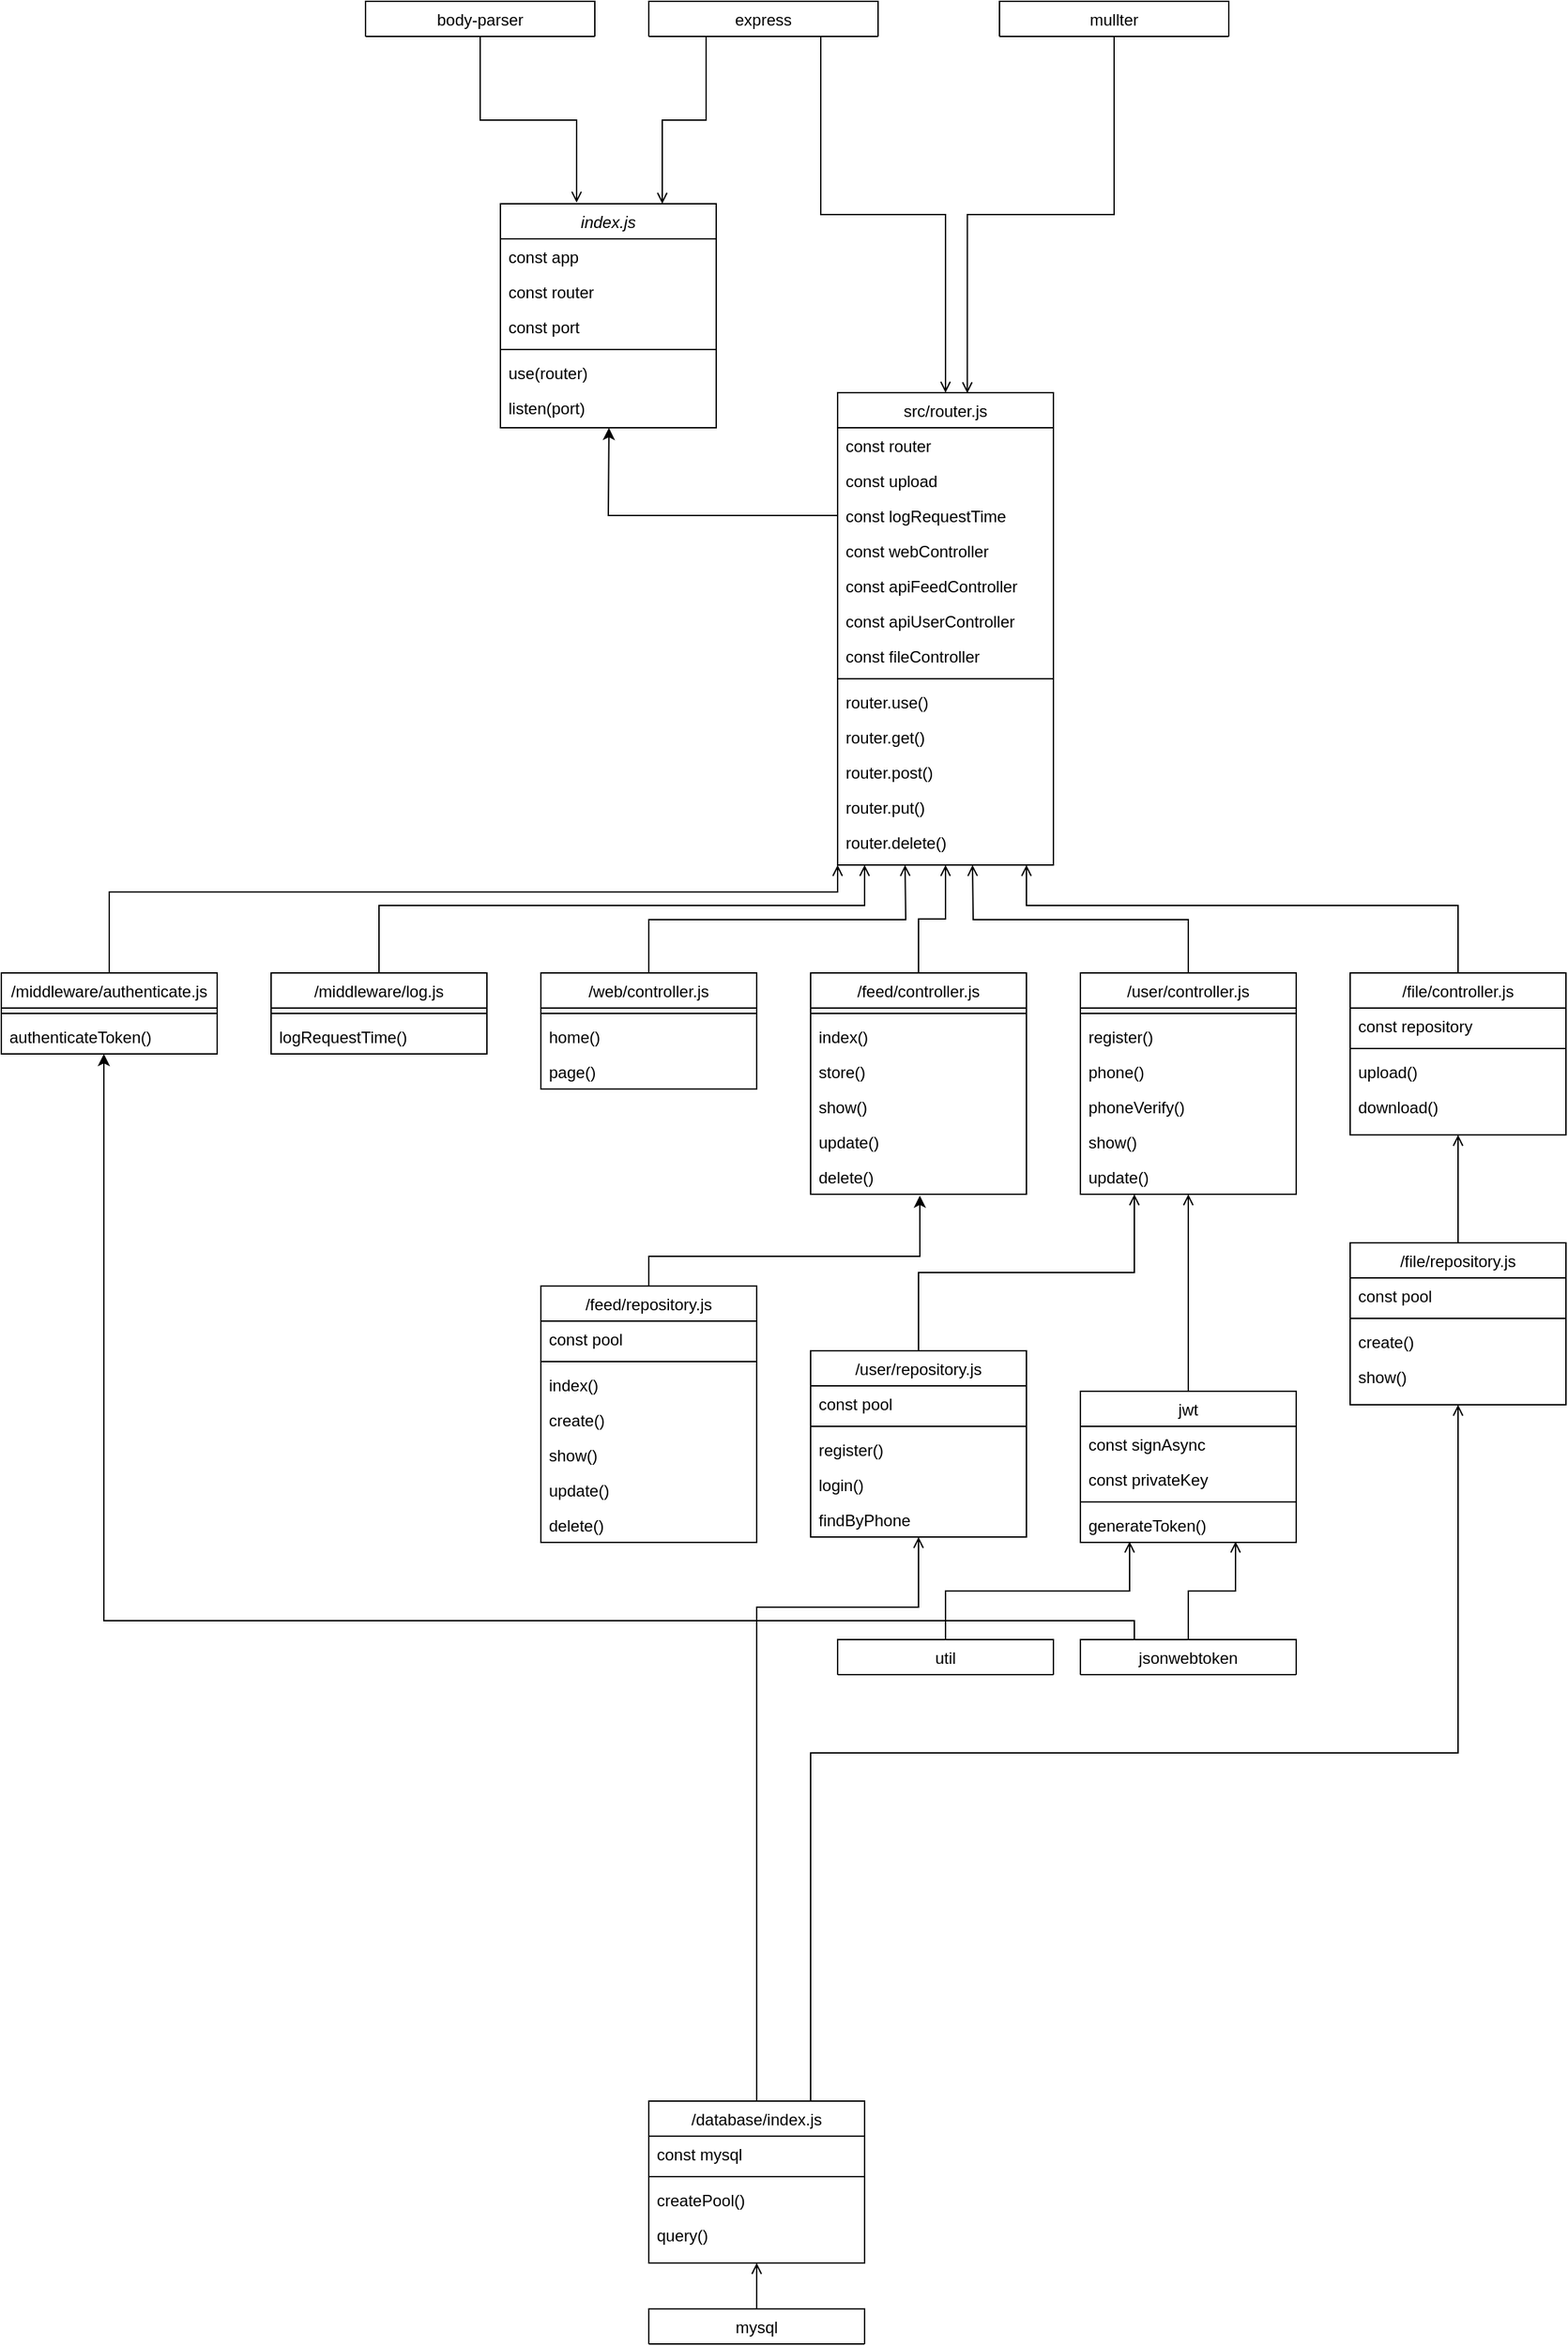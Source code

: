 <mxfile version="26.0.6">
  <diagram id="C5RBs43oDa-KdzZeNtuy" name="Page-1">
    <mxGraphModel dx="1434" dy="795" grid="1" gridSize="10" guides="1" tooltips="1" connect="1" arrows="1" fold="1" page="1" pageScale="1" pageWidth="3300" pageHeight="4681" math="0" shadow="0">
      <root>
        <mxCell id="WIyWlLk6GJQsqaUBKTNV-0" />
        <mxCell id="WIyWlLk6GJQsqaUBKTNV-1" parent="WIyWlLk6GJQsqaUBKTNV-0" />
        <mxCell id="zkfFHV4jXpPFQw0GAbJ--0" value="index.js" style="swimlane;fontStyle=2;align=center;verticalAlign=top;childLayout=stackLayout;horizontal=1;startSize=26;horizontalStack=0;resizeParent=1;resizeLast=0;collapsible=1;marginBottom=0;rounded=0;shadow=0;strokeWidth=1;" parent="WIyWlLk6GJQsqaUBKTNV-1" vertex="1">
          <mxGeometry x="1130" y="390" width="160" height="166" as="geometry">
            <mxRectangle x="220" y="120" width="160" height="26" as="alternateBounds" />
          </mxGeometry>
        </mxCell>
        <mxCell id="pg-4rCs7CACNfMRYz6-c-14" value="const app" style="text;align=left;verticalAlign=top;spacingLeft=4;spacingRight=4;overflow=hidden;rotatable=0;points=[[0,0.5],[1,0.5]];portConstraint=eastwest;rounded=0;shadow=0;html=0;" parent="zkfFHV4jXpPFQw0GAbJ--0" vertex="1">
          <mxGeometry y="26" width="160" height="26" as="geometry" />
        </mxCell>
        <mxCell id="zkfFHV4jXpPFQw0GAbJ--2" value="const router" style="text;align=left;verticalAlign=top;spacingLeft=4;spacingRight=4;overflow=hidden;rotatable=0;points=[[0,0.5],[1,0.5]];portConstraint=eastwest;rounded=0;shadow=0;html=0;" parent="zkfFHV4jXpPFQw0GAbJ--0" vertex="1">
          <mxGeometry y="52" width="160" height="26" as="geometry" />
        </mxCell>
        <mxCell id="zkfFHV4jXpPFQw0GAbJ--3" value="const port" style="text;align=left;verticalAlign=top;spacingLeft=4;spacingRight=4;overflow=hidden;rotatable=0;points=[[0,0.5],[1,0.5]];portConstraint=eastwest;rounded=0;shadow=0;html=0;" parent="zkfFHV4jXpPFQw0GAbJ--0" vertex="1">
          <mxGeometry y="78" width="160" height="26" as="geometry" />
        </mxCell>
        <mxCell id="zkfFHV4jXpPFQw0GAbJ--4" value="" style="line;html=1;strokeWidth=1;align=left;verticalAlign=middle;spacingTop=-1;spacingLeft=3;spacingRight=3;rotatable=0;labelPosition=right;points=[];portConstraint=eastwest;" parent="zkfFHV4jXpPFQw0GAbJ--0" vertex="1">
          <mxGeometry y="104" width="160" height="8" as="geometry" />
        </mxCell>
        <mxCell id="zkfFHV4jXpPFQw0GAbJ--5" value="use(router)" style="text;align=left;verticalAlign=top;spacingLeft=4;spacingRight=4;overflow=hidden;rotatable=0;points=[[0,0.5],[1,0.5]];portConstraint=eastwest;" parent="zkfFHV4jXpPFQw0GAbJ--0" vertex="1">
          <mxGeometry y="112" width="160" height="26" as="geometry" />
        </mxCell>
        <mxCell id="pg-4rCs7CACNfMRYz6-c-13" value="listen(port)" style="text;align=left;verticalAlign=top;spacingLeft=4;spacingRight=4;overflow=hidden;rotatable=0;points=[[0,0.5],[1,0.5]];portConstraint=eastwest;" parent="zkfFHV4jXpPFQw0GAbJ--0" vertex="1">
          <mxGeometry y="138" width="160" height="28" as="geometry" />
        </mxCell>
        <mxCell id="LsEuCI_JQlObT_N9aFhw-68" style="edgeStyle=orthogonalEdgeStyle;rounded=0;orthogonalLoop=1;jettySize=auto;html=1;exitX=0.5;exitY=0;exitDx=0;exitDy=0;endArrow=open;endFill=0;" parent="WIyWlLk6GJQsqaUBKTNV-1" source="zkfFHV4jXpPFQw0GAbJ--13" edge="1">
          <mxGeometry relative="1" as="geometry">
            <mxPoint x="1430" y="880" as="targetPoint" />
          </mxGeometry>
        </mxCell>
        <mxCell id="zkfFHV4jXpPFQw0GAbJ--13" value="/web/controller.js" style="swimlane;fontStyle=0;align=center;verticalAlign=top;childLayout=stackLayout;horizontal=1;startSize=26;horizontalStack=0;resizeParent=1;resizeLast=0;collapsible=1;marginBottom=0;rounded=0;shadow=0;strokeWidth=1;" parent="WIyWlLk6GJQsqaUBKTNV-1" vertex="1">
          <mxGeometry x="1160" y="960" width="160" height="86" as="geometry">
            <mxRectangle x="340" y="380" width="170" height="26" as="alternateBounds" />
          </mxGeometry>
        </mxCell>
        <mxCell id="zkfFHV4jXpPFQw0GAbJ--15" value="" style="line;html=1;strokeWidth=1;align=left;verticalAlign=middle;spacingTop=-1;spacingLeft=3;spacingRight=3;rotatable=0;labelPosition=right;points=[];portConstraint=eastwest;" parent="zkfFHV4jXpPFQw0GAbJ--13" vertex="1">
          <mxGeometry y="26" width="160" height="8" as="geometry" />
        </mxCell>
        <mxCell id="LsEuCI_JQlObT_N9aFhw-5" value="home()" style="text;align=left;verticalAlign=top;spacingLeft=4;spacingRight=4;overflow=hidden;rotatable=0;points=[[0,0.5],[1,0.5]];portConstraint=eastwest;" parent="zkfFHV4jXpPFQw0GAbJ--13" vertex="1">
          <mxGeometry y="34" width="160" height="26" as="geometry" />
        </mxCell>
        <mxCell id="LsEuCI_JQlObT_N9aFhw-20" value="page()" style="text;align=left;verticalAlign=top;spacingLeft=4;spacingRight=4;overflow=hidden;rotatable=0;points=[[0,0.5],[1,0.5]];portConstraint=eastwest;" parent="zkfFHV4jXpPFQw0GAbJ--13" vertex="1">
          <mxGeometry y="60" width="160" height="26" as="geometry" />
        </mxCell>
        <mxCell id="zkfFHV4jXpPFQw0GAbJ--17" value="src/router.js" style="swimlane;fontStyle=0;align=center;verticalAlign=top;childLayout=stackLayout;horizontal=1;startSize=26;horizontalStack=0;resizeParent=1;resizeLast=0;collapsible=1;marginBottom=0;rounded=0;shadow=0;strokeWidth=1;" parent="WIyWlLk6GJQsqaUBKTNV-1" vertex="1">
          <mxGeometry x="1380" y="530" width="160" height="350" as="geometry">
            <mxRectangle x="550" y="140" width="160" height="26" as="alternateBounds" />
          </mxGeometry>
        </mxCell>
        <mxCell id="zkfFHV4jXpPFQw0GAbJ--18" value="const router" style="text;align=left;verticalAlign=top;spacingLeft=4;spacingRight=4;overflow=hidden;rotatable=0;points=[[0,0.5],[1,0.5]];portConstraint=eastwest;" parent="zkfFHV4jXpPFQw0GAbJ--17" vertex="1">
          <mxGeometry y="26" width="160" height="26" as="geometry" />
        </mxCell>
        <mxCell id="zkfFHV4jXpPFQw0GAbJ--19" value="const upload" style="text;align=left;verticalAlign=top;spacingLeft=4;spacingRight=4;overflow=hidden;rotatable=0;points=[[0,0.5],[1,0.5]];portConstraint=eastwest;rounded=0;shadow=0;html=0;" parent="zkfFHV4jXpPFQw0GAbJ--17" vertex="1">
          <mxGeometry y="52" width="160" height="26" as="geometry" />
        </mxCell>
        <mxCell id="LsEuCI_JQlObT_N9aFhw-19" value="const logRequestTime" style="text;align=left;verticalAlign=top;spacingLeft=4;spacingRight=4;overflow=hidden;rotatable=0;points=[[0,0.5],[1,0.5]];portConstraint=eastwest;rounded=0;shadow=0;html=0;" parent="zkfFHV4jXpPFQw0GAbJ--17" vertex="1">
          <mxGeometry y="78" width="160" height="26" as="geometry" />
        </mxCell>
        <mxCell id="zkfFHV4jXpPFQw0GAbJ--20" value="const webController" style="text;align=left;verticalAlign=top;spacingLeft=4;spacingRight=4;overflow=hidden;rotatable=0;points=[[0,0.5],[1,0.5]];portConstraint=eastwest;rounded=0;shadow=0;html=0;" parent="zkfFHV4jXpPFQw0GAbJ--17" vertex="1">
          <mxGeometry y="104" width="160" height="26" as="geometry" />
        </mxCell>
        <mxCell id="zkfFHV4jXpPFQw0GAbJ--21" value="const apiFeedController" style="text;align=left;verticalAlign=top;spacingLeft=4;spacingRight=4;overflow=hidden;rotatable=0;points=[[0,0.5],[1,0.5]];portConstraint=eastwest;rounded=0;shadow=0;html=0;" parent="zkfFHV4jXpPFQw0GAbJ--17" vertex="1">
          <mxGeometry y="130" width="160" height="26" as="geometry" />
        </mxCell>
        <mxCell id="zkfFHV4jXpPFQw0GAbJ--22" value="const apiUserController" style="text;align=left;verticalAlign=top;spacingLeft=4;spacingRight=4;overflow=hidden;rotatable=0;points=[[0,0.5],[1,0.5]];portConstraint=eastwest;rounded=0;shadow=0;html=0;" parent="zkfFHV4jXpPFQw0GAbJ--17" vertex="1">
          <mxGeometry y="156" width="160" height="26" as="geometry" />
        </mxCell>
        <mxCell id="LsEuCI_JQlObT_N9aFhw-1" value="const fileController" style="text;align=left;verticalAlign=top;spacingLeft=4;spacingRight=4;overflow=hidden;rotatable=0;points=[[0,0.5],[1,0.5]];portConstraint=eastwest;rounded=0;shadow=0;html=0;" parent="zkfFHV4jXpPFQw0GAbJ--17" vertex="1">
          <mxGeometry y="182" width="160" height="26" as="geometry" />
        </mxCell>
        <mxCell id="zkfFHV4jXpPFQw0GAbJ--23" value="" style="line;html=1;strokeWidth=1;align=left;verticalAlign=middle;spacingTop=-1;spacingLeft=3;spacingRight=3;rotatable=0;labelPosition=right;points=[];portConstraint=eastwest;" parent="zkfFHV4jXpPFQw0GAbJ--17" vertex="1">
          <mxGeometry y="208" width="160" height="8" as="geometry" />
        </mxCell>
        <mxCell id="zkfFHV4jXpPFQw0GAbJ--24" value="router.use()" style="text;align=left;verticalAlign=top;spacingLeft=4;spacingRight=4;overflow=hidden;rotatable=0;points=[[0,0.5],[1,0.5]];portConstraint=eastwest;" parent="zkfFHV4jXpPFQw0GAbJ--17" vertex="1">
          <mxGeometry y="216" width="160" height="26" as="geometry" />
        </mxCell>
        <mxCell id="zkfFHV4jXpPFQw0GAbJ--25" value="router.get()" style="text;align=left;verticalAlign=top;spacingLeft=4;spacingRight=4;overflow=hidden;rotatable=0;points=[[0,0.5],[1,0.5]];portConstraint=eastwest;" parent="zkfFHV4jXpPFQw0GAbJ--17" vertex="1">
          <mxGeometry y="242" width="160" height="26" as="geometry" />
        </mxCell>
        <mxCell id="LsEuCI_JQlObT_N9aFhw-2" value="router.post()" style="text;align=left;verticalAlign=top;spacingLeft=4;spacingRight=4;overflow=hidden;rotatable=0;points=[[0,0.5],[1,0.5]];portConstraint=eastwest;" parent="zkfFHV4jXpPFQw0GAbJ--17" vertex="1">
          <mxGeometry y="268" width="160" height="26" as="geometry" />
        </mxCell>
        <mxCell id="LsEuCI_JQlObT_N9aFhw-3" value="router.put()" style="text;align=left;verticalAlign=top;spacingLeft=4;spacingRight=4;overflow=hidden;rotatable=0;points=[[0,0.5],[1,0.5]];portConstraint=eastwest;" parent="zkfFHV4jXpPFQw0GAbJ--17" vertex="1">
          <mxGeometry y="294" width="160" height="26" as="geometry" />
        </mxCell>
        <mxCell id="LsEuCI_JQlObT_N9aFhw-4" value="router.delete()" style="text;align=left;verticalAlign=top;spacingLeft=4;spacingRight=4;overflow=hidden;rotatable=0;points=[[0,0.5],[1,0.5]];portConstraint=eastwest;" parent="zkfFHV4jXpPFQw0GAbJ--17" vertex="1">
          <mxGeometry y="320" width="160" height="22" as="geometry" />
        </mxCell>
        <mxCell id="pg-4rCs7CACNfMRYz6-c-5" value="express" style="swimlane;fontStyle=0;align=center;verticalAlign=top;childLayout=stackLayout;horizontal=1;startSize=26;horizontalStack=0;resizeParent=1;resizeLast=0;collapsible=1;marginBottom=0;rounded=0;shadow=0;strokeWidth=1;" parent="WIyWlLk6GJQsqaUBKTNV-1" vertex="1" collapsed="1">
          <mxGeometry x="1240" y="240" width="170" height="26" as="geometry">
            <mxRectangle x="540" y="410" width="160" height="70" as="alternateBounds" />
          </mxGeometry>
        </mxCell>
        <mxCell id="pg-4rCs7CACNfMRYz6-c-7" value="" style="line;html=1;strokeWidth=1;align=left;verticalAlign=middle;spacingTop=-1;spacingLeft=3;spacingRight=3;rotatable=0;labelPosition=right;points=[];portConstraint=eastwest;" parent="pg-4rCs7CACNfMRYz6-c-5" vertex="1">
          <mxGeometry y="26" width="160" height="8" as="geometry" />
        </mxCell>
        <mxCell id="pg-4rCs7CACNfMRYz6-c-8" value="body-parser" style="swimlane;fontStyle=0;align=center;verticalAlign=top;childLayout=stackLayout;horizontal=1;startSize=26;horizontalStack=0;resizeParent=1;resizeLast=0;collapsible=1;marginBottom=0;rounded=0;shadow=0;strokeWidth=1;" parent="WIyWlLk6GJQsqaUBKTNV-1" vertex="1" collapsed="1">
          <mxGeometry x="1030" y="240" width="170" height="26" as="geometry">
            <mxRectangle x="500" y="410" width="160" height="90" as="alternateBounds" />
          </mxGeometry>
        </mxCell>
        <mxCell id="pg-4rCs7CACNfMRYz6-c-10" value="" style="line;html=1;strokeWidth=1;align=left;verticalAlign=middle;spacingTop=-1;spacingLeft=3;spacingRight=3;rotatable=0;labelPosition=right;points=[];portConstraint=eastwest;" parent="pg-4rCs7CACNfMRYz6-c-8" vertex="1">
          <mxGeometry y="26" width="160" height="8" as="geometry" />
        </mxCell>
        <mxCell id="pg-4rCs7CACNfMRYz6-c-18" value="" style="endArrow=open;html=1;rounded=0;exitX=0.25;exitY=1;exitDx=0;exitDy=0;entryX=0.75;entryY=0;entryDx=0;entryDy=0;edgeStyle=orthogonalEdgeStyle;endFill=0;" parent="WIyWlLk6GJQsqaUBKTNV-1" source="pg-4rCs7CACNfMRYz6-c-5" target="zkfFHV4jXpPFQw0GAbJ--0" edge="1">
          <mxGeometry width="50" height="50" relative="1" as="geometry">
            <mxPoint x="1260" y="370" as="sourcePoint" />
            <mxPoint x="1330" y="360" as="targetPoint" />
          </mxGeometry>
        </mxCell>
        <mxCell id="pg-4rCs7CACNfMRYz6-c-19" value="" style="endArrow=open;html=1;rounded=0;exitX=0.5;exitY=1;exitDx=0;exitDy=0;entryX=0.353;entryY=-0.005;entryDx=0;entryDy=0;edgeStyle=orthogonalEdgeStyle;endFill=0;entryPerimeter=0;" parent="WIyWlLk6GJQsqaUBKTNV-1" source="pg-4rCs7CACNfMRYz6-c-8" target="zkfFHV4jXpPFQw0GAbJ--0" edge="1">
          <mxGeometry width="50" height="50" relative="1" as="geometry">
            <mxPoint x="1183" y="310" as="sourcePoint" />
            <mxPoint x="1150" y="434" as="targetPoint" />
          </mxGeometry>
        </mxCell>
        <mxCell id="pg-4rCs7CACNfMRYz6-c-20" value="" style="endArrow=open;html=1;rounded=0;exitX=0.75;exitY=1;exitDx=0;exitDy=0;edgeStyle=orthogonalEdgeStyle;endFill=0;entryX=0.5;entryY=0;entryDx=0;entryDy=0;" parent="WIyWlLk6GJQsqaUBKTNV-1" source="pg-4rCs7CACNfMRYz6-c-5" target="zkfFHV4jXpPFQw0GAbJ--17" edge="1">
          <mxGeometry width="50" height="50" relative="1" as="geometry">
            <mxPoint x="1293" y="276" as="sourcePoint" />
            <mxPoint x="1470" y="370" as="targetPoint" />
          </mxGeometry>
        </mxCell>
        <mxCell id="LsEuCI_JQlObT_N9aFhw-0" value="" style="endArrow=classic;html=1;rounded=0;entryX=0.503;entryY=1.002;entryDx=0;entryDy=0;entryPerimeter=0;exitX=0;exitY=0.5;exitDx=0;exitDy=0;" parent="WIyWlLk6GJQsqaUBKTNV-1" source="LsEuCI_JQlObT_N9aFhw-19" target="pg-4rCs7CACNfMRYz6-c-13" edge="1">
          <mxGeometry width="50" height="50" relative="1" as="geometry">
            <mxPoint x="1300" y="670" as="sourcePoint" />
            <mxPoint x="1230" y="480" as="targetPoint" />
            <Array as="points">
              <mxPoint x="1210" y="621" />
            </Array>
          </mxGeometry>
        </mxCell>
        <mxCell id="LsEuCI_JQlObT_N9aFhw-65" style="edgeStyle=orthogonalEdgeStyle;rounded=0;orthogonalLoop=1;jettySize=auto;html=1;exitX=0.5;exitY=0;exitDx=0;exitDy=0;endArrow=open;endFill=0;entryX=0.5;entryY=1;entryDx=0;entryDy=0;" parent="WIyWlLk6GJQsqaUBKTNV-1" source="LsEuCI_JQlObT_N9aFhw-21" target="zkfFHV4jXpPFQw0GAbJ--17" edge="1">
          <mxGeometry relative="1" as="geometry">
            <mxPoint x="1440" y="880" as="targetPoint" />
          </mxGeometry>
        </mxCell>
        <mxCell id="LsEuCI_JQlObT_N9aFhw-21" value="/feed/controller.js" style="swimlane;fontStyle=0;align=center;verticalAlign=top;childLayout=stackLayout;horizontal=1;startSize=26;horizontalStack=0;resizeParent=1;resizeLast=0;collapsible=1;marginBottom=0;rounded=0;shadow=0;strokeWidth=1;" parent="WIyWlLk6GJQsqaUBKTNV-1" vertex="1">
          <mxGeometry x="1360" y="960" width="160" height="164" as="geometry">
            <mxRectangle x="340" y="380" width="170" height="26" as="alternateBounds" />
          </mxGeometry>
        </mxCell>
        <mxCell id="LsEuCI_JQlObT_N9aFhw-22" value="" style="line;html=1;strokeWidth=1;align=left;verticalAlign=middle;spacingTop=-1;spacingLeft=3;spacingRight=3;rotatable=0;labelPosition=right;points=[];portConstraint=eastwest;" parent="LsEuCI_JQlObT_N9aFhw-21" vertex="1">
          <mxGeometry y="26" width="160" height="8" as="geometry" />
        </mxCell>
        <mxCell id="LsEuCI_JQlObT_N9aFhw-23" value="index()" style="text;align=left;verticalAlign=top;spacingLeft=4;spacingRight=4;overflow=hidden;rotatable=0;points=[[0,0.5],[1,0.5]];portConstraint=eastwest;" parent="LsEuCI_JQlObT_N9aFhw-21" vertex="1">
          <mxGeometry y="34" width="160" height="26" as="geometry" />
        </mxCell>
        <mxCell id="LsEuCI_JQlObT_N9aFhw-24" value="store()" style="text;align=left;verticalAlign=top;spacingLeft=4;spacingRight=4;overflow=hidden;rotatable=0;points=[[0,0.5],[1,0.5]];portConstraint=eastwest;" parent="LsEuCI_JQlObT_N9aFhw-21" vertex="1">
          <mxGeometry y="60" width="160" height="26" as="geometry" />
        </mxCell>
        <mxCell id="LsEuCI_JQlObT_N9aFhw-26" value="show()" style="text;align=left;verticalAlign=top;spacingLeft=4;spacingRight=4;overflow=hidden;rotatable=0;points=[[0,0.5],[1,0.5]];portConstraint=eastwest;" parent="LsEuCI_JQlObT_N9aFhw-21" vertex="1">
          <mxGeometry y="86" width="160" height="26" as="geometry" />
        </mxCell>
        <mxCell id="LsEuCI_JQlObT_N9aFhw-33" value="update()" style="text;align=left;verticalAlign=top;spacingLeft=4;spacingRight=4;overflow=hidden;rotatable=0;points=[[0,0.5],[1,0.5]];portConstraint=eastwest;" parent="LsEuCI_JQlObT_N9aFhw-21" vertex="1">
          <mxGeometry y="112" width="160" height="26" as="geometry" />
        </mxCell>
        <mxCell id="LsEuCI_JQlObT_N9aFhw-25" value="delete()" style="text;align=left;verticalAlign=top;spacingLeft=4;spacingRight=4;overflow=hidden;rotatable=0;points=[[0,0.5],[1,0.5]];portConstraint=eastwest;" parent="LsEuCI_JQlObT_N9aFhw-21" vertex="1">
          <mxGeometry y="138" width="160" height="26" as="geometry" />
        </mxCell>
        <mxCell id="LsEuCI_JQlObT_N9aFhw-67" style="edgeStyle=orthogonalEdgeStyle;rounded=0;orthogonalLoop=1;jettySize=auto;html=1;exitX=0.5;exitY=0;exitDx=0;exitDy=0;endArrow=open;endFill=0;" parent="WIyWlLk6GJQsqaUBKTNV-1" source="LsEuCI_JQlObT_N9aFhw-34" edge="1">
          <mxGeometry relative="1" as="geometry">
            <mxPoint x="1480.0" y="880" as="targetPoint" />
          </mxGeometry>
        </mxCell>
        <mxCell id="LsEuCI_JQlObT_N9aFhw-34" value="/user/controller.js" style="swimlane;fontStyle=0;align=center;verticalAlign=top;childLayout=stackLayout;horizontal=1;startSize=26;horizontalStack=0;resizeParent=1;resizeLast=0;collapsible=1;marginBottom=0;rounded=0;shadow=0;strokeWidth=1;" parent="WIyWlLk6GJQsqaUBKTNV-1" vertex="1">
          <mxGeometry x="1560" y="960" width="160" height="164" as="geometry">
            <mxRectangle x="340" y="380" width="170" height="26" as="alternateBounds" />
          </mxGeometry>
        </mxCell>
        <mxCell id="LsEuCI_JQlObT_N9aFhw-35" value="" style="line;html=1;strokeWidth=1;align=left;verticalAlign=middle;spacingTop=-1;spacingLeft=3;spacingRight=3;rotatable=0;labelPosition=right;points=[];portConstraint=eastwest;" parent="LsEuCI_JQlObT_N9aFhw-34" vertex="1">
          <mxGeometry y="26" width="160" height="8" as="geometry" />
        </mxCell>
        <mxCell id="LsEuCI_JQlObT_N9aFhw-36" value="register()" style="text;align=left;verticalAlign=top;spacingLeft=4;spacingRight=4;overflow=hidden;rotatable=0;points=[[0,0.5],[1,0.5]];portConstraint=eastwest;" parent="LsEuCI_JQlObT_N9aFhw-34" vertex="1">
          <mxGeometry y="34" width="160" height="26" as="geometry" />
        </mxCell>
        <mxCell id="LsEuCI_JQlObT_N9aFhw-37" value="phone()" style="text;align=left;verticalAlign=top;spacingLeft=4;spacingRight=4;overflow=hidden;rotatable=0;points=[[0,0.5],[1,0.5]];portConstraint=eastwest;" parent="LsEuCI_JQlObT_N9aFhw-34" vertex="1">
          <mxGeometry y="60" width="160" height="26" as="geometry" />
        </mxCell>
        <mxCell id="LsEuCI_JQlObT_N9aFhw-38" value="phoneVerify()" style="text;align=left;verticalAlign=top;spacingLeft=4;spacingRight=4;overflow=hidden;rotatable=0;points=[[0,0.5],[1,0.5]];portConstraint=eastwest;" parent="LsEuCI_JQlObT_N9aFhw-34" vertex="1">
          <mxGeometry y="86" width="160" height="26" as="geometry" />
        </mxCell>
        <mxCell id="LsEuCI_JQlObT_N9aFhw-39" value="show()" style="text;align=left;verticalAlign=top;spacingLeft=4;spacingRight=4;overflow=hidden;rotatable=0;points=[[0,0.5],[1,0.5]];portConstraint=eastwest;" parent="LsEuCI_JQlObT_N9aFhw-34" vertex="1">
          <mxGeometry y="112" width="160" height="26" as="geometry" />
        </mxCell>
        <mxCell id="LsEuCI_JQlObT_N9aFhw-40" value="update()" style="text;align=left;verticalAlign=top;spacingLeft=4;spacingRight=4;overflow=hidden;rotatable=0;points=[[0,0.5],[1,0.5]];portConstraint=eastwest;" parent="LsEuCI_JQlObT_N9aFhw-34" vertex="1">
          <mxGeometry y="138" width="160" height="26" as="geometry" />
        </mxCell>
        <mxCell id="LsEuCI_JQlObT_N9aFhw-70" style="edgeStyle=orthogonalEdgeStyle;rounded=0;orthogonalLoop=1;jettySize=auto;html=1;exitX=0.5;exitY=0;exitDx=0;exitDy=0;endArrow=open;endFill=0;" parent="WIyWlLk6GJQsqaUBKTNV-1" source="LsEuCI_JQlObT_N9aFhw-41" edge="1">
          <mxGeometry relative="1" as="geometry">
            <mxPoint x="1520" y="880" as="targetPoint" />
            <Array as="points">
              <mxPoint x="1840" y="910" />
              <mxPoint x="1520" y="910" />
            </Array>
          </mxGeometry>
        </mxCell>
        <mxCell id="LsEuCI_JQlObT_N9aFhw-41" value="/file/controller.js" style="swimlane;fontStyle=0;align=center;verticalAlign=top;childLayout=stackLayout;horizontal=1;startSize=26;horizontalStack=0;resizeParent=1;resizeLast=0;collapsible=1;marginBottom=0;rounded=0;shadow=0;strokeWidth=1;" parent="WIyWlLk6GJQsqaUBKTNV-1" vertex="1">
          <mxGeometry x="1760" y="960" width="160" height="120" as="geometry">
            <mxRectangle x="340" y="380" width="170" height="26" as="alternateBounds" />
          </mxGeometry>
        </mxCell>
        <mxCell id="LsEuCI_JQlObT_N9aFhw-48" value="const repository" style="text;align=left;verticalAlign=top;spacingLeft=4;spacingRight=4;overflow=hidden;rotatable=0;points=[[0,0.5],[1,0.5]];portConstraint=eastwest;" parent="LsEuCI_JQlObT_N9aFhw-41" vertex="1">
          <mxGeometry y="26" width="160" height="26" as="geometry" />
        </mxCell>
        <mxCell id="LsEuCI_JQlObT_N9aFhw-42" value="" style="line;html=1;strokeWidth=1;align=left;verticalAlign=middle;spacingTop=-1;spacingLeft=3;spacingRight=3;rotatable=0;labelPosition=right;points=[];portConstraint=eastwest;" parent="LsEuCI_JQlObT_N9aFhw-41" vertex="1">
          <mxGeometry y="52" width="160" height="8" as="geometry" />
        </mxCell>
        <mxCell id="LsEuCI_JQlObT_N9aFhw-43" value="upload()" style="text;align=left;verticalAlign=top;spacingLeft=4;spacingRight=4;overflow=hidden;rotatable=0;points=[[0,0.5],[1,0.5]];portConstraint=eastwest;" parent="LsEuCI_JQlObT_N9aFhw-41" vertex="1">
          <mxGeometry y="60" width="160" height="26" as="geometry" />
        </mxCell>
        <mxCell id="LsEuCI_JQlObT_N9aFhw-44" value="download()" style="text;align=left;verticalAlign=top;spacingLeft=4;spacingRight=4;overflow=hidden;rotatable=0;points=[[0,0.5],[1,0.5]];portConstraint=eastwest;" parent="LsEuCI_JQlObT_N9aFhw-41" vertex="1">
          <mxGeometry y="86" width="160" height="26" as="geometry" />
        </mxCell>
        <mxCell id="LsEuCI_JQlObT_N9aFhw-62" style="edgeStyle=orthogonalEdgeStyle;rounded=0;orthogonalLoop=1;jettySize=auto;html=1;exitX=0.5;exitY=0;exitDx=0;exitDy=0;entryX=0.5;entryY=1;entryDx=0;entryDy=0;endArrow=open;endFill=0;" parent="WIyWlLk6GJQsqaUBKTNV-1" source="LsEuCI_JQlObT_N9aFhw-50" target="LsEuCI_JQlObT_N9aFhw-41" edge="1">
          <mxGeometry relative="1" as="geometry" />
        </mxCell>
        <mxCell id="LsEuCI_JQlObT_N9aFhw-50" value="/file/repository.js" style="swimlane;fontStyle=0;align=center;verticalAlign=top;childLayout=stackLayout;horizontal=1;startSize=26;horizontalStack=0;resizeParent=1;resizeLast=0;collapsible=1;marginBottom=0;rounded=0;shadow=0;strokeWidth=1;" parent="WIyWlLk6GJQsqaUBKTNV-1" vertex="1">
          <mxGeometry x="1760" y="1160" width="160" height="120" as="geometry">
            <mxRectangle x="340" y="380" width="170" height="26" as="alternateBounds" />
          </mxGeometry>
        </mxCell>
        <mxCell id="LsEuCI_JQlObT_N9aFhw-51" value="const pool" style="text;align=left;verticalAlign=top;spacingLeft=4;spacingRight=4;overflow=hidden;rotatable=0;points=[[0,0.5],[1,0.5]];portConstraint=eastwest;" parent="LsEuCI_JQlObT_N9aFhw-50" vertex="1">
          <mxGeometry y="26" width="160" height="26" as="geometry" />
        </mxCell>
        <mxCell id="LsEuCI_JQlObT_N9aFhw-52" value="" style="line;html=1;strokeWidth=1;align=left;verticalAlign=middle;spacingTop=-1;spacingLeft=3;spacingRight=3;rotatable=0;labelPosition=right;points=[];portConstraint=eastwest;" parent="LsEuCI_JQlObT_N9aFhw-50" vertex="1">
          <mxGeometry y="52" width="160" height="8" as="geometry" />
        </mxCell>
        <mxCell id="LsEuCI_JQlObT_N9aFhw-53" value="create()" style="text;align=left;verticalAlign=top;spacingLeft=4;spacingRight=4;overflow=hidden;rotatable=0;points=[[0,0.5],[1,0.5]];portConstraint=eastwest;" parent="LsEuCI_JQlObT_N9aFhw-50" vertex="1">
          <mxGeometry y="60" width="160" height="26" as="geometry" />
        </mxCell>
        <mxCell id="LsEuCI_JQlObT_N9aFhw-54" value="show()" style="text;align=left;verticalAlign=top;spacingLeft=4;spacingRight=4;overflow=hidden;rotatable=0;points=[[0,0.5],[1,0.5]];portConstraint=eastwest;" parent="LsEuCI_JQlObT_N9aFhw-50" vertex="1">
          <mxGeometry y="86" width="160" height="26" as="geometry" />
        </mxCell>
        <mxCell id="LsEuCI_JQlObT_N9aFhw-61" style="edgeStyle=orthogonalEdgeStyle;rounded=0;orthogonalLoop=1;jettySize=auto;html=1;exitX=0.75;exitY=0;exitDx=0;exitDy=0;entryX=0.5;entryY=1;entryDx=0;entryDy=0;endArrow=open;endFill=0;" parent="WIyWlLk6GJQsqaUBKTNV-1" source="LsEuCI_JQlObT_N9aFhw-55" target="LsEuCI_JQlObT_N9aFhw-50" edge="1">
          <mxGeometry relative="1" as="geometry" />
        </mxCell>
        <mxCell id="LsEuCI_JQlObT_N9aFhw-103" style="edgeStyle=orthogonalEdgeStyle;rounded=0;orthogonalLoop=1;jettySize=auto;html=1;exitX=0.5;exitY=0;exitDx=0;exitDy=0;entryX=0.5;entryY=1;entryDx=0;entryDy=0;endArrow=open;endFill=0;" parent="WIyWlLk6GJQsqaUBKTNV-1" source="LsEuCI_JQlObT_N9aFhw-55" target="LsEuCI_JQlObT_N9aFhw-97" edge="1">
          <mxGeometry relative="1" as="geometry">
            <Array as="points">
              <mxPoint x="1320" y="1430" />
              <mxPoint x="1440" y="1430" />
            </Array>
          </mxGeometry>
        </mxCell>
        <mxCell id="LsEuCI_JQlObT_N9aFhw-55" value="/database/index.js" style="swimlane;fontStyle=0;align=center;verticalAlign=top;childLayout=stackLayout;horizontal=1;startSize=26;horizontalStack=0;resizeParent=1;resizeLast=0;collapsible=1;marginBottom=0;rounded=0;shadow=0;strokeWidth=1;" parent="WIyWlLk6GJQsqaUBKTNV-1" vertex="1">
          <mxGeometry x="1240" y="1796" width="160" height="120" as="geometry">
            <mxRectangle x="340" y="380" width="170" height="26" as="alternateBounds" />
          </mxGeometry>
        </mxCell>
        <mxCell id="LsEuCI_JQlObT_N9aFhw-56" value="const mysql" style="text;align=left;verticalAlign=top;spacingLeft=4;spacingRight=4;overflow=hidden;rotatable=0;points=[[0,0.5],[1,0.5]];portConstraint=eastwest;" parent="LsEuCI_JQlObT_N9aFhw-55" vertex="1">
          <mxGeometry y="26" width="160" height="26" as="geometry" />
        </mxCell>
        <mxCell id="LsEuCI_JQlObT_N9aFhw-57" value="" style="line;html=1;strokeWidth=1;align=left;verticalAlign=middle;spacingTop=-1;spacingLeft=3;spacingRight=3;rotatable=0;labelPosition=right;points=[];portConstraint=eastwest;" parent="LsEuCI_JQlObT_N9aFhw-55" vertex="1">
          <mxGeometry y="52" width="160" height="8" as="geometry" />
        </mxCell>
        <mxCell id="LsEuCI_JQlObT_N9aFhw-58" value="createPool()" style="text;align=left;verticalAlign=top;spacingLeft=4;spacingRight=4;overflow=hidden;rotatable=0;points=[[0,0.5],[1,0.5]];portConstraint=eastwest;" parent="LsEuCI_JQlObT_N9aFhw-55" vertex="1">
          <mxGeometry y="60" width="160" height="26" as="geometry" />
        </mxCell>
        <mxCell id="LsEuCI_JQlObT_N9aFhw-59" value="query()" style="text;align=left;verticalAlign=top;spacingLeft=4;spacingRight=4;overflow=hidden;rotatable=0;points=[[0,0.5],[1,0.5]];portConstraint=eastwest;" parent="LsEuCI_JQlObT_N9aFhw-55" vertex="1">
          <mxGeometry y="86" width="160" height="26" as="geometry" />
        </mxCell>
        <mxCell id="LsEuCI_JQlObT_N9aFhw-77" style="edgeStyle=orthogonalEdgeStyle;rounded=0;orthogonalLoop=1;jettySize=auto;html=1;exitX=0.5;exitY=0;exitDx=0;exitDy=0;endArrow=open;endFill=0;" parent="WIyWlLk6GJQsqaUBKTNV-1" source="LsEuCI_JQlObT_N9aFhw-71" edge="1">
          <mxGeometry relative="1" as="geometry">
            <mxPoint x="1400" y="880" as="targetPoint" />
            <Array as="points">
              <mxPoint x="1040" y="910" />
              <mxPoint x="1400" y="910" />
            </Array>
          </mxGeometry>
        </mxCell>
        <mxCell id="LsEuCI_JQlObT_N9aFhw-71" value="/middleware/log.js" style="swimlane;fontStyle=0;align=center;verticalAlign=top;childLayout=stackLayout;horizontal=1;startSize=26;horizontalStack=0;resizeParent=1;resizeLast=0;collapsible=1;marginBottom=0;rounded=0;shadow=0;strokeWidth=1;" parent="WIyWlLk6GJQsqaUBKTNV-1" vertex="1">
          <mxGeometry x="960" y="960" width="160" height="60" as="geometry">
            <mxRectangle x="340" y="380" width="170" height="26" as="alternateBounds" />
          </mxGeometry>
        </mxCell>
        <mxCell id="LsEuCI_JQlObT_N9aFhw-73" value="" style="line;html=1;strokeWidth=1;align=left;verticalAlign=middle;spacingTop=-1;spacingLeft=3;spacingRight=3;rotatable=0;labelPosition=right;points=[];portConstraint=eastwest;" parent="LsEuCI_JQlObT_N9aFhw-71" vertex="1">
          <mxGeometry y="26" width="160" height="8" as="geometry" />
        </mxCell>
        <mxCell id="LsEuCI_JQlObT_N9aFhw-74" value="logRequestTime()" style="text;align=left;verticalAlign=top;spacingLeft=4;spacingRight=4;overflow=hidden;rotatable=0;points=[[0,0.5],[1,0.5]];portConstraint=eastwest;" parent="LsEuCI_JQlObT_N9aFhw-71" vertex="1">
          <mxGeometry y="34" width="160" height="26" as="geometry" />
        </mxCell>
        <mxCell id="LsEuCI_JQlObT_N9aFhw-78" value="mullter" style="swimlane;fontStyle=0;align=center;verticalAlign=top;childLayout=stackLayout;horizontal=1;startSize=26;horizontalStack=0;resizeParent=1;resizeLast=0;collapsible=1;marginBottom=0;rounded=0;shadow=0;strokeWidth=1;" parent="WIyWlLk6GJQsqaUBKTNV-1" vertex="1" collapsed="1">
          <mxGeometry x="1500" y="240" width="170" height="26" as="geometry">
            <mxRectangle x="540" y="410" width="160" height="70" as="alternateBounds" />
          </mxGeometry>
        </mxCell>
        <mxCell id="LsEuCI_JQlObT_N9aFhw-79" value="" style="line;html=1;strokeWidth=1;align=left;verticalAlign=middle;spacingTop=-1;spacingLeft=3;spacingRight=3;rotatable=0;labelPosition=right;points=[];portConstraint=eastwest;" parent="LsEuCI_JQlObT_N9aFhw-78" vertex="1">
          <mxGeometry y="26" width="160" height="8" as="geometry" />
        </mxCell>
        <mxCell id="LsEuCI_JQlObT_N9aFhw-82" style="edgeStyle=orthogonalEdgeStyle;rounded=0;orthogonalLoop=1;jettySize=auto;html=1;exitX=0.5;exitY=0;exitDx=0;exitDy=0;entryX=0.5;entryY=1;entryDx=0;entryDy=0;endArrow=open;endFill=0;" parent="WIyWlLk6GJQsqaUBKTNV-1" source="LsEuCI_JQlObT_N9aFhw-80" target="LsEuCI_JQlObT_N9aFhw-34" edge="1">
          <mxGeometry relative="1" as="geometry" />
        </mxCell>
        <mxCell id="LsEuCI_JQlObT_N9aFhw-80" value="jwt" style="swimlane;fontStyle=0;align=center;verticalAlign=top;childLayout=stackLayout;horizontal=1;startSize=26;horizontalStack=0;resizeParent=1;resizeLast=0;collapsible=1;marginBottom=0;rounded=0;shadow=0;strokeWidth=1;" parent="WIyWlLk6GJQsqaUBKTNV-1" vertex="1">
          <mxGeometry x="1560" y="1270" width="160" height="112" as="geometry">
            <mxRectangle x="1560" y="1270" width="160" height="26" as="alternateBounds" />
          </mxGeometry>
        </mxCell>
        <mxCell id="LsEuCI_JQlObT_N9aFhw-93" value="const signAsync" style="text;align=left;verticalAlign=top;spacingLeft=4;spacingRight=4;overflow=hidden;rotatable=0;points=[[0,0.5],[1,0.5]];portConstraint=eastwest;" parent="LsEuCI_JQlObT_N9aFhw-80" vertex="1">
          <mxGeometry y="26" width="160" height="26" as="geometry" />
        </mxCell>
        <mxCell id="LsEuCI_JQlObT_N9aFhw-94" value="const privateKey" style="text;align=left;verticalAlign=top;spacingLeft=4;spacingRight=4;overflow=hidden;rotatable=0;points=[[0,0.5],[1,0.5]];portConstraint=eastwest;" parent="LsEuCI_JQlObT_N9aFhw-80" vertex="1">
          <mxGeometry y="52" width="160" height="26" as="geometry" />
        </mxCell>
        <mxCell id="LsEuCI_JQlObT_N9aFhw-81" value="" style="line;html=1;strokeWidth=1;align=left;verticalAlign=middle;spacingTop=-1;spacingLeft=3;spacingRight=3;rotatable=0;labelPosition=right;points=[];portConstraint=eastwest;" parent="LsEuCI_JQlObT_N9aFhw-80" vertex="1">
          <mxGeometry y="78" width="160" height="8" as="geometry" />
        </mxCell>
        <mxCell id="LsEuCI_JQlObT_N9aFhw-92" value="generateToken()" style="text;align=left;verticalAlign=top;spacingLeft=4;spacingRight=4;overflow=hidden;rotatable=0;points=[[0,0.5],[1,0.5]];portConstraint=eastwest;" parent="LsEuCI_JQlObT_N9aFhw-80" vertex="1">
          <mxGeometry y="86" width="160" height="26" as="geometry" />
        </mxCell>
        <mxCell id="LsEuCI_JQlObT_N9aFhw-83" style="edgeStyle=orthogonalEdgeStyle;rounded=0;orthogonalLoop=1;jettySize=auto;html=1;exitX=0.5;exitY=1;exitDx=0;exitDy=0;entryX=0.601;entryY=0.001;entryDx=0;entryDy=0;entryPerimeter=0;endArrow=open;endFill=0;" parent="WIyWlLk6GJQsqaUBKTNV-1" source="LsEuCI_JQlObT_N9aFhw-78" target="zkfFHV4jXpPFQw0GAbJ--17" edge="1">
          <mxGeometry relative="1" as="geometry" />
        </mxCell>
        <mxCell id="LsEuCI_JQlObT_N9aFhw-86" style="edgeStyle=orthogonalEdgeStyle;rounded=0;orthogonalLoop=1;jettySize=auto;html=1;exitX=0.5;exitY=0;exitDx=0;exitDy=0;entryX=0.5;entryY=1;entryDx=0;entryDy=0;endArrow=open;endFill=0;" parent="WIyWlLk6GJQsqaUBKTNV-1" source="LsEuCI_JQlObT_N9aFhw-84" target="LsEuCI_JQlObT_N9aFhw-55" edge="1">
          <mxGeometry relative="1" as="geometry" />
        </mxCell>
        <mxCell id="LsEuCI_JQlObT_N9aFhw-84" value="mysql" style="swimlane;fontStyle=0;align=center;verticalAlign=top;childLayout=stackLayout;horizontal=1;startSize=26;horizontalStack=0;resizeParent=1;resizeLast=0;collapsible=1;marginBottom=0;rounded=0;shadow=0;strokeWidth=1;" parent="WIyWlLk6GJQsqaUBKTNV-1" vertex="1" collapsed="1">
          <mxGeometry x="1240" y="1950" width="160" height="26" as="geometry">
            <mxRectangle x="540" y="410" width="160" height="70" as="alternateBounds" />
          </mxGeometry>
        </mxCell>
        <mxCell id="LsEuCI_JQlObT_N9aFhw-85" value="" style="line;html=1;strokeWidth=1;align=left;verticalAlign=middle;spacingTop=-1;spacingLeft=3;spacingRight=3;rotatable=0;labelPosition=right;points=[];portConstraint=eastwest;" parent="LsEuCI_JQlObT_N9aFhw-84" vertex="1">
          <mxGeometry y="26" width="160" height="8" as="geometry" />
        </mxCell>
        <mxCell id="LsEuCI_JQlObT_N9aFhw-88" value="jsonwebtoken" style="swimlane;fontStyle=0;align=center;verticalAlign=top;childLayout=stackLayout;horizontal=1;startSize=26;horizontalStack=0;resizeParent=1;resizeLast=0;collapsible=1;marginBottom=0;rounded=0;shadow=0;strokeWidth=1;" parent="WIyWlLk6GJQsqaUBKTNV-1" vertex="1" collapsed="1">
          <mxGeometry x="1560" y="1454" width="160" height="26" as="geometry">
            <mxRectangle x="540" y="410" width="160" height="70" as="alternateBounds" />
          </mxGeometry>
        </mxCell>
        <mxCell id="LsEuCI_JQlObT_N9aFhw-89" value="" style="line;html=1;strokeWidth=1;align=left;verticalAlign=middle;spacingTop=-1;spacingLeft=3;spacingRight=3;rotatable=0;labelPosition=right;points=[];portConstraint=eastwest;" parent="LsEuCI_JQlObT_N9aFhw-88" vertex="1">
          <mxGeometry y="26" width="160" height="8" as="geometry" />
        </mxCell>
        <mxCell id="LsEuCI_JQlObT_N9aFhw-90" value="util" style="swimlane;fontStyle=0;align=center;verticalAlign=top;childLayout=stackLayout;horizontal=1;startSize=26;horizontalStack=0;resizeParent=1;resizeLast=0;collapsible=1;marginBottom=0;rounded=0;shadow=0;strokeWidth=1;" parent="WIyWlLk6GJQsqaUBKTNV-1" vertex="1" collapsed="1">
          <mxGeometry x="1380" y="1454" width="160" height="26" as="geometry">
            <mxRectangle x="540" y="410" width="160" height="70" as="alternateBounds" />
          </mxGeometry>
        </mxCell>
        <mxCell id="LsEuCI_JQlObT_N9aFhw-91" value="" style="line;html=1;strokeWidth=1;align=left;verticalAlign=middle;spacingTop=-1;spacingLeft=3;spacingRight=3;rotatable=0;labelPosition=right;points=[];portConstraint=eastwest;" parent="LsEuCI_JQlObT_N9aFhw-90" vertex="1">
          <mxGeometry y="26" width="160" height="8" as="geometry" />
        </mxCell>
        <mxCell id="LsEuCI_JQlObT_N9aFhw-95" style="edgeStyle=orthogonalEdgeStyle;rounded=0;orthogonalLoop=1;jettySize=auto;html=1;exitX=0.5;exitY=0;exitDx=0;exitDy=0;entryX=0.719;entryY=0.976;entryDx=0;entryDy=0;entryPerimeter=0;endArrow=open;endFill=0;" parent="WIyWlLk6GJQsqaUBKTNV-1" source="LsEuCI_JQlObT_N9aFhw-88" target="LsEuCI_JQlObT_N9aFhw-92" edge="1">
          <mxGeometry relative="1" as="geometry" />
        </mxCell>
        <mxCell id="LsEuCI_JQlObT_N9aFhw-96" style="edgeStyle=orthogonalEdgeStyle;rounded=0;orthogonalLoop=1;jettySize=auto;html=1;exitX=0.5;exitY=0;exitDx=0;exitDy=0;entryX=0.228;entryY=0.976;entryDx=0;entryDy=0;entryPerimeter=0;endArrow=open;endFill=0;" parent="WIyWlLk6GJQsqaUBKTNV-1" source="LsEuCI_JQlObT_N9aFhw-90" target="LsEuCI_JQlObT_N9aFhw-92" edge="1">
          <mxGeometry relative="1" as="geometry" />
        </mxCell>
        <mxCell id="LsEuCI_JQlObT_N9aFhw-102" style="edgeStyle=orthogonalEdgeStyle;rounded=0;orthogonalLoop=1;jettySize=auto;html=1;exitX=0.5;exitY=0;exitDx=0;exitDy=0;entryX=0.25;entryY=1;entryDx=0;entryDy=0;endArrow=open;endFill=0;" parent="WIyWlLk6GJQsqaUBKTNV-1" source="LsEuCI_JQlObT_N9aFhw-97" target="LsEuCI_JQlObT_N9aFhw-34" edge="1">
          <mxGeometry relative="1" as="geometry" />
        </mxCell>
        <mxCell id="LsEuCI_JQlObT_N9aFhw-97" value="/user/repository.js" style="swimlane;fontStyle=0;align=center;verticalAlign=top;childLayout=stackLayout;horizontal=1;startSize=26;horizontalStack=0;resizeParent=1;resizeLast=0;collapsible=1;marginBottom=0;rounded=0;shadow=0;strokeWidth=1;" parent="WIyWlLk6GJQsqaUBKTNV-1" vertex="1">
          <mxGeometry x="1360" y="1240" width="160" height="138" as="geometry">
            <mxRectangle x="340" y="380" width="170" height="26" as="alternateBounds" />
          </mxGeometry>
        </mxCell>
        <mxCell id="LsEuCI_JQlObT_N9aFhw-98" value="const pool" style="text;align=left;verticalAlign=top;spacingLeft=4;spacingRight=4;overflow=hidden;rotatable=0;points=[[0,0.5],[1,0.5]];portConstraint=eastwest;" parent="LsEuCI_JQlObT_N9aFhw-97" vertex="1">
          <mxGeometry y="26" width="160" height="26" as="geometry" />
        </mxCell>
        <mxCell id="LsEuCI_JQlObT_N9aFhw-99" value="" style="line;html=1;strokeWidth=1;align=left;verticalAlign=middle;spacingTop=-1;spacingLeft=3;spacingRight=3;rotatable=0;labelPosition=right;points=[];portConstraint=eastwest;" parent="LsEuCI_JQlObT_N9aFhw-97" vertex="1">
          <mxGeometry y="52" width="160" height="8" as="geometry" />
        </mxCell>
        <mxCell id="LsEuCI_JQlObT_N9aFhw-100" value="register()   " style="text;align=left;verticalAlign=top;spacingLeft=4;spacingRight=4;overflow=hidden;rotatable=0;points=[[0,0.5],[1,0.5]];portConstraint=eastwest;" parent="LsEuCI_JQlObT_N9aFhw-97" vertex="1">
          <mxGeometry y="60" width="160" height="26" as="geometry" />
        </mxCell>
        <mxCell id="LsEuCI_JQlObT_N9aFhw-101" value="login()" style="text;align=left;verticalAlign=top;spacingLeft=4;spacingRight=4;overflow=hidden;rotatable=0;points=[[0,0.5],[1,0.5]];portConstraint=eastwest;" parent="LsEuCI_JQlObT_N9aFhw-97" vertex="1">
          <mxGeometry y="86" width="160" height="26" as="geometry" />
        </mxCell>
        <mxCell id="LsEuCI_JQlObT_N9aFhw-104" value="findByPhone" style="text;align=left;verticalAlign=top;spacingLeft=4;spacingRight=4;overflow=hidden;rotatable=0;points=[[0,0.5],[1,0.5]];portConstraint=eastwest;" parent="LsEuCI_JQlObT_N9aFhw-97" vertex="1">
          <mxGeometry y="112" width="160" height="26" as="geometry" />
        </mxCell>
        <mxCell id="LsEuCI_JQlObT_N9aFhw-109" style="edgeStyle=orthogonalEdgeStyle;rounded=0;orthogonalLoop=1;jettySize=auto;html=1;exitX=0.5;exitY=0;exitDx=0;exitDy=0;entryX=0;entryY=1;entryDx=0;entryDy=0;endArrow=open;endFill=0;" parent="WIyWlLk6GJQsqaUBKTNV-1" source="LsEuCI_JQlObT_N9aFhw-105" target="zkfFHV4jXpPFQw0GAbJ--17" edge="1">
          <mxGeometry relative="1" as="geometry">
            <Array as="points">
              <mxPoint x="840" y="900" />
              <mxPoint x="1380" y="900" />
            </Array>
          </mxGeometry>
        </mxCell>
        <mxCell id="LsEuCI_JQlObT_N9aFhw-105" value="/middleware/authenticate.js" style="swimlane;fontStyle=0;align=center;verticalAlign=top;childLayout=stackLayout;horizontal=1;startSize=26;horizontalStack=0;resizeParent=1;resizeLast=0;collapsible=1;marginBottom=0;rounded=0;shadow=0;strokeWidth=1;" parent="WIyWlLk6GJQsqaUBKTNV-1" vertex="1">
          <mxGeometry x="760" y="960" width="160" height="60" as="geometry">
            <mxRectangle x="340" y="380" width="170" height="26" as="alternateBounds" />
          </mxGeometry>
        </mxCell>
        <mxCell id="LsEuCI_JQlObT_N9aFhw-106" value="" style="line;html=1;strokeWidth=1;align=left;verticalAlign=middle;spacingTop=-1;spacingLeft=3;spacingRight=3;rotatable=0;labelPosition=right;points=[];portConstraint=eastwest;" parent="LsEuCI_JQlObT_N9aFhw-105" vertex="1">
          <mxGeometry y="26" width="160" height="8" as="geometry" />
        </mxCell>
        <mxCell id="LsEuCI_JQlObT_N9aFhw-107" value="authenticateToken()" style="text;align=left;verticalAlign=top;spacingLeft=4;spacingRight=4;overflow=hidden;rotatable=0;points=[[0,0.5],[1,0.5]];portConstraint=eastwest;" parent="LsEuCI_JQlObT_N9aFhw-105" vertex="1">
          <mxGeometry y="34" width="160" height="26" as="geometry" />
        </mxCell>
        <mxCell id="LsEuCI_JQlObT_N9aFhw-110" style="edgeStyle=orthogonalEdgeStyle;rounded=0;orthogonalLoop=1;jettySize=auto;html=1;exitX=0.25;exitY=0;exitDx=0;exitDy=0;entryX=0.475;entryY=1;entryDx=0;entryDy=0;entryPerimeter=0;" parent="WIyWlLk6GJQsqaUBKTNV-1" source="LsEuCI_JQlObT_N9aFhw-88" target="LsEuCI_JQlObT_N9aFhw-107" edge="1">
          <mxGeometry relative="1" as="geometry">
            <Array as="points">
              <mxPoint x="1600" y="1440" />
              <mxPoint x="836" y="1440" />
            </Array>
          </mxGeometry>
        </mxCell>
        <mxCell id="zzgOW80O3GnXBfyfTi3G-1" value="/feed/repository.js" style="swimlane;fontStyle=0;align=center;verticalAlign=top;childLayout=stackLayout;horizontal=1;startSize=26;horizontalStack=0;resizeParent=1;resizeLast=0;collapsible=1;marginBottom=0;rounded=0;shadow=0;strokeWidth=1;" vertex="1" parent="WIyWlLk6GJQsqaUBKTNV-1">
          <mxGeometry x="1160" y="1192" width="160" height="190" as="geometry">
            <mxRectangle x="340" y="380" width="170" height="26" as="alternateBounds" />
          </mxGeometry>
        </mxCell>
        <mxCell id="zzgOW80O3GnXBfyfTi3G-2" value="const pool" style="text;align=left;verticalAlign=top;spacingLeft=4;spacingRight=4;overflow=hidden;rotatable=0;points=[[0,0.5],[1,0.5]];portConstraint=eastwest;" vertex="1" parent="zzgOW80O3GnXBfyfTi3G-1">
          <mxGeometry y="26" width="160" height="26" as="geometry" />
        </mxCell>
        <mxCell id="zzgOW80O3GnXBfyfTi3G-3" value="" style="line;html=1;strokeWidth=1;align=left;verticalAlign=middle;spacingTop=-1;spacingLeft=3;spacingRight=3;rotatable=0;labelPosition=right;points=[];portConstraint=eastwest;" vertex="1" parent="zzgOW80O3GnXBfyfTi3G-1">
          <mxGeometry y="52" width="160" height="8" as="geometry" />
        </mxCell>
        <mxCell id="zzgOW80O3GnXBfyfTi3G-4" value="index()" style="text;align=left;verticalAlign=top;spacingLeft=4;spacingRight=4;overflow=hidden;rotatable=0;points=[[0,0.5],[1,0.5]];portConstraint=eastwest;" vertex="1" parent="zzgOW80O3GnXBfyfTi3G-1">
          <mxGeometry y="60" width="160" height="26" as="geometry" />
        </mxCell>
        <mxCell id="zzgOW80O3GnXBfyfTi3G-5" value="create()" style="text;align=left;verticalAlign=top;spacingLeft=4;spacingRight=4;overflow=hidden;rotatable=0;points=[[0,0.5],[1,0.5]];portConstraint=eastwest;" vertex="1" parent="zzgOW80O3GnXBfyfTi3G-1">
          <mxGeometry y="86" width="160" height="26" as="geometry" />
        </mxCell>
        <mxCell id="zzgOW80O3GnXBfyfTi3G-8" value="show()" style="text;align=left;verticalAlign=top;spacingLeft=4;spacingRight=4;overflow=hidden;rotatable=0;points=[[0,0.5],[1,0.5]];portConstraint=eastwest;" vertex="1" parent="zzgOW80O3GnXBfyfTi3G-1">
          <mxGeometry y="112" width="160" height="26" as="geometry" />
        </mxCell>
        <mxCell id="zzgOW80O3GnXBfyfTi3G-16" value="update()" style="text;align=left;verticalAlign=top;spacingLeft=4;spacingRight=4;overflow=hidden;rotatable=0;points=[[0,0.5],[1,0.5]];portConstraint=eastwest;" vertex="1" parent="zzgOW80O3GnXBfyfTi3G-1">
          <mxGeometry y="138" width="160" height="26" as="geometry" />
        </mxCell>
        <mxCell id="zzgOW80O3GnXBfyfTi3G-6" value="delete()" style="text;align=left;verticalAlign=top;spacingLeft=4;spacingRight=4;overflow=hidden;rotatable=0;points=[[0,0.5],[1,0.5]];portConstraint=eastwest;" vertex="1" parent="zzgOW80O3GnXBfyfTi3G-1">
          <mxGeometry y="164" width="160" height="26" as="geometry" />
        </mxCell>
        <mxCell id="zzgOW80O3GnXBfyfTi3G-7" style="edgeStyle=orthogonalEdgeStyle;rounded=0;orthogonalLoop=1;jettySize=auto;html=1;exitX=0.5;exitY=0;exitDx=0;exitDy=0;entryX=0.506;entryY=1.038;entryDx=0;entryDy=0;entryPerimeter=0;" edge="1" parent="WIyWlLk6GJQsqaUBKTNV-1" source="zzgOW80O3GnXBfyfTi3G-1" target="LsEuCI_JQlObT_N9aFhw-25">
          <mxGeometry relative="1" as="geometry">
            <Array as="points">
              <mxPoint x="1240" y="1170" />
              <mxPoint x="1441" y="1170" />
            </Array>
          </mxGeometry>
        </mxCell>
      </root>
    </mxGraphModel>
  </diagram>
</mxfile>
